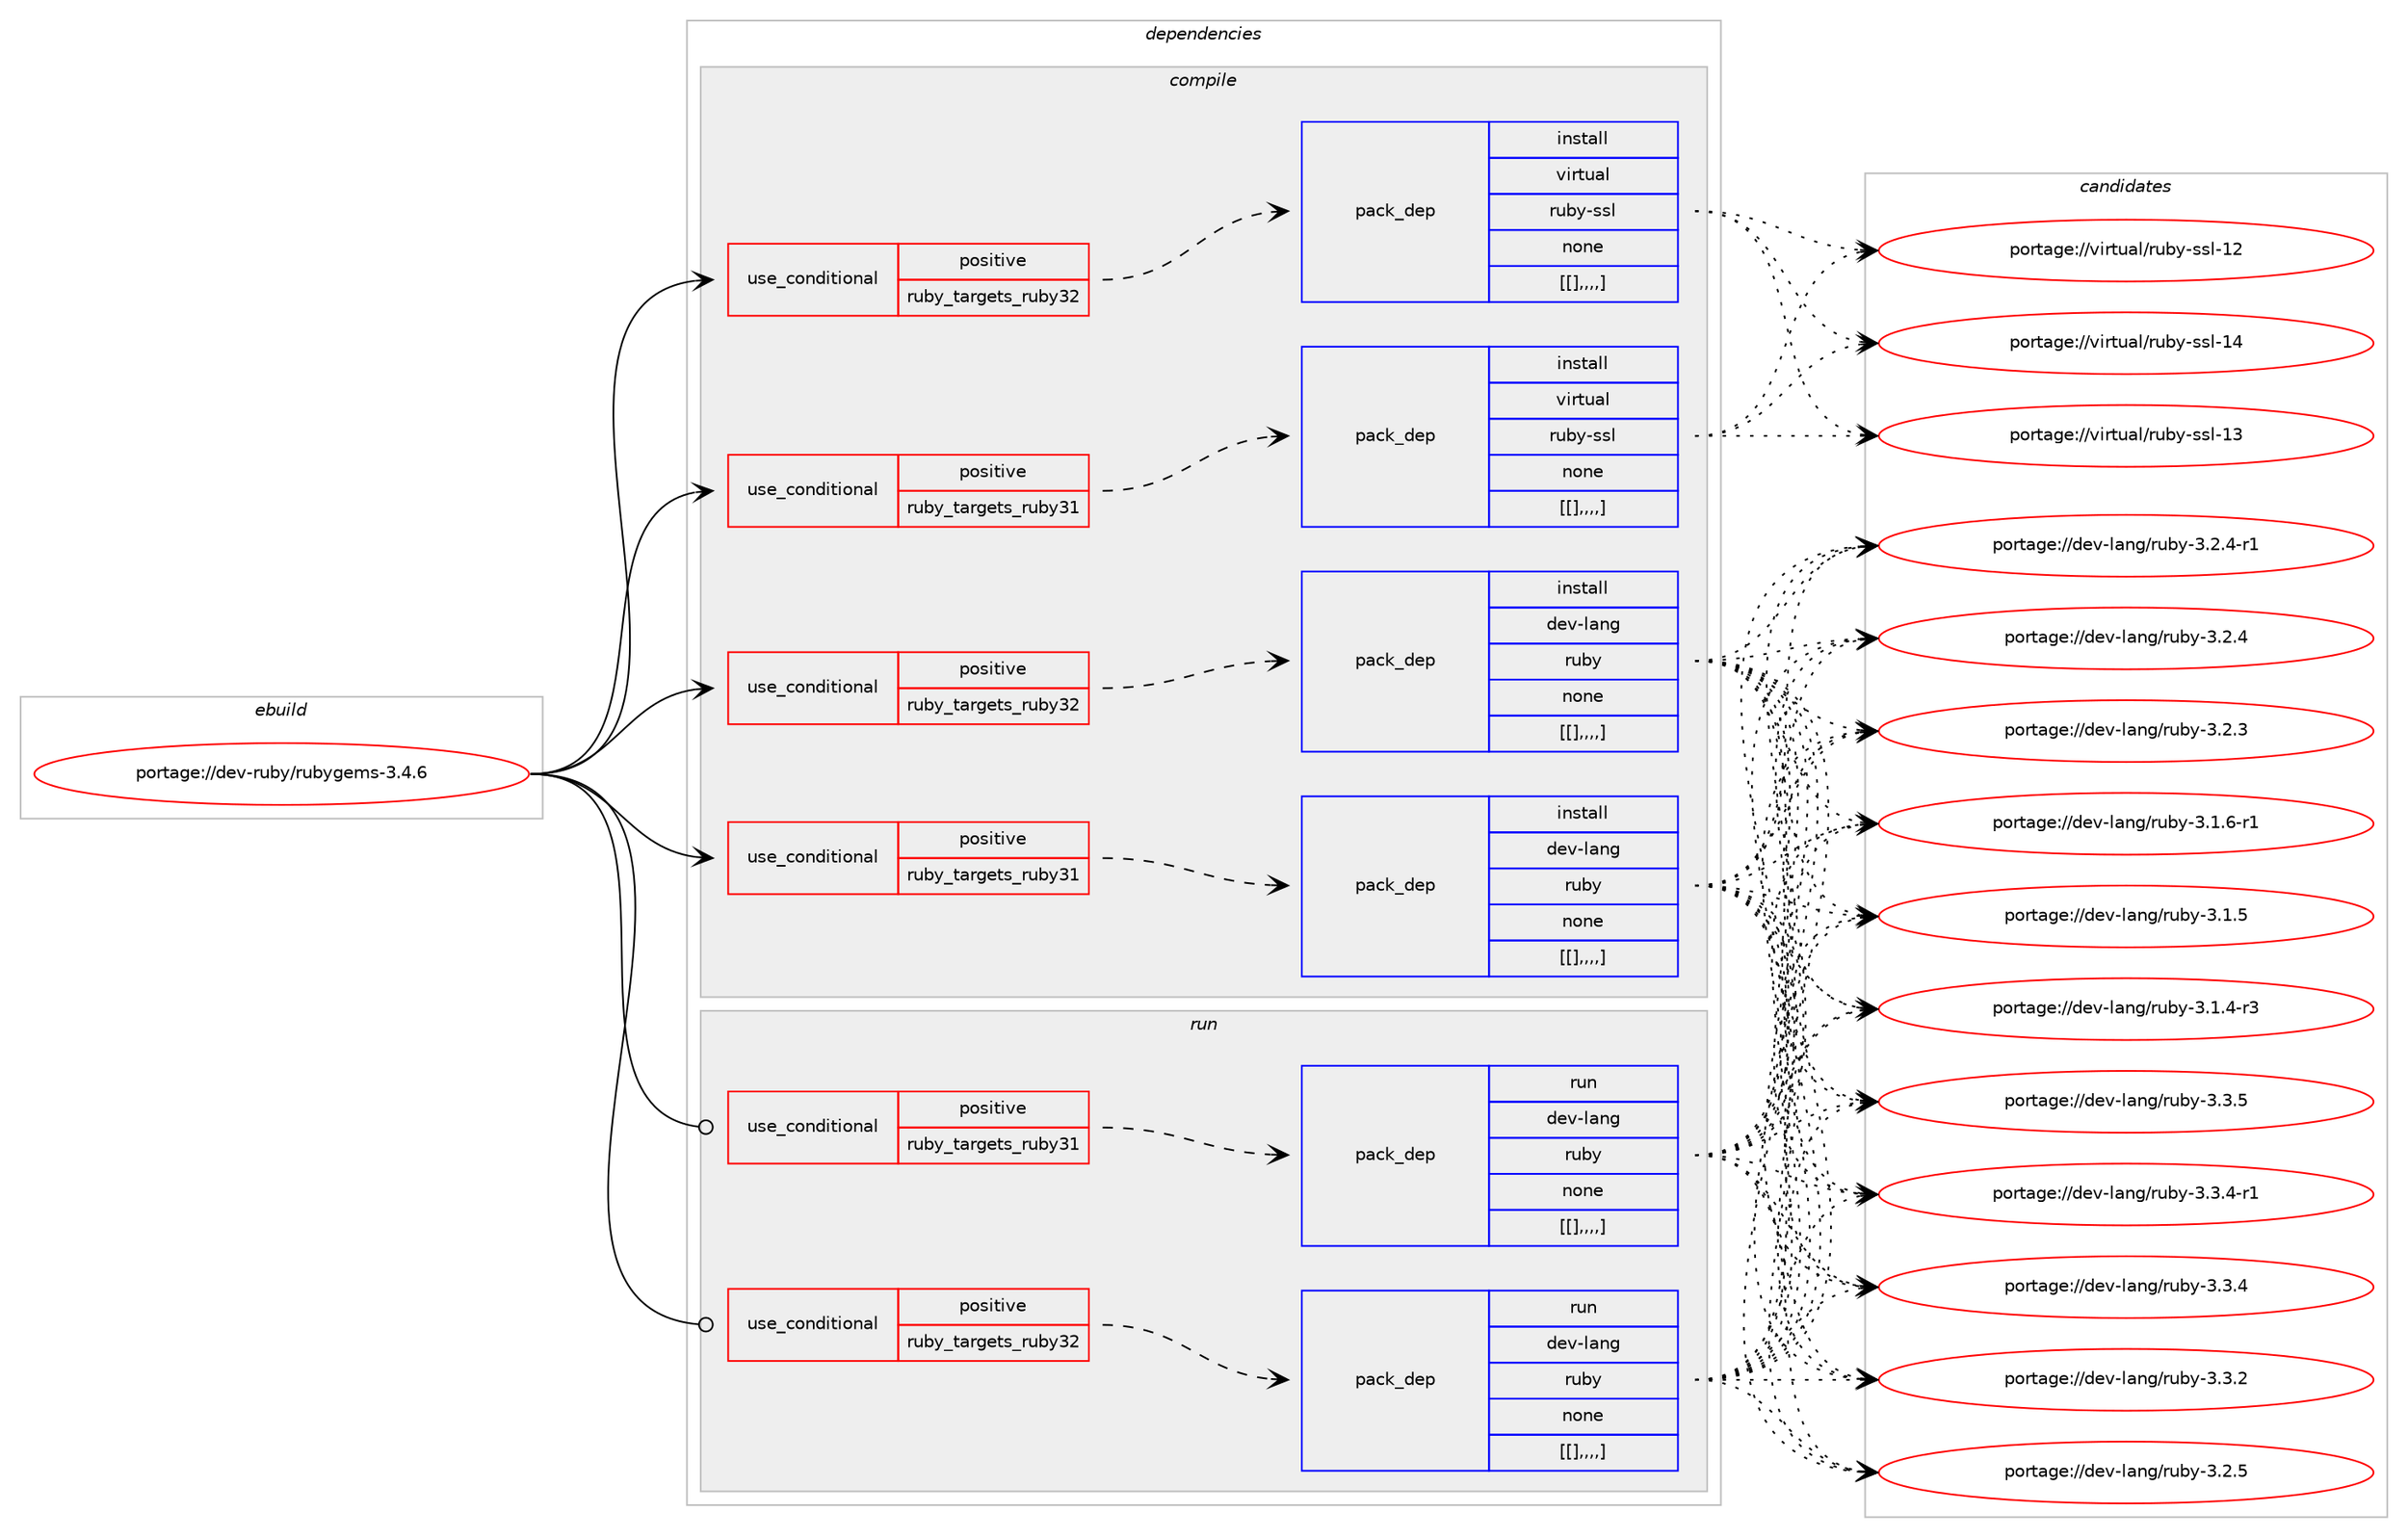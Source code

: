 digraph prolog {

# *************
# Graph options
# *************

newrank=true;
concentrate=true;
compound=true;
graph [rankdir=LR,fontname=Helvetica,fontsize=10,ranksep=1.5];#, ranksep=2.5, nodesep=0.2];
edge  [arrowhead=vee];
node  [fontname=Helvetica,fontsize=10];

# **********
# The ebuild
# **********

subgraph cluster_leftcol {
color=gray;
label=<<i>ebuild</i>>;
id [label="portage://dev-ruby/rubygems-3.4.6", color=red, width=4, href="../dev-ruby/rubygems-3.4.6.svg"];
}

# ****************
# The dependencies
# ****************

subgraph cluster_midcol {
color=gray;
label=<<i>dependencies</i>>;
subgraph cluster_compile {
fillcolor="#eeeeee";
style=filled;
label=<<i>compile</i>>;
subgraph cond57530 {
dependency205227 [label=<<TABLE BORDER="0" CELLBORDER="1" CELLSPACING="0" CELLPADDING="4"><TR><TD ROWSPAN="3" CELLPADDING="10">use_conditional</TD></TR><TR><TD>positive</TD></TR><TR><TD>ruby_targets_ruby31</TD></TR></TABLE>>, shape=none, color=red];
subgraph pack146320 {
dependency205228 [label=<<TABLE BORDER="0" CELLBORDER="1" CELLSPACING="0" CELLPADDING="4" WIDTH="220"><TR><TD ROWSPAN="6" CELLPADDING="30">pack_dep</TD></TR><TR><TD WIDTH="110">install</TD></TR><TR><TD>dev-lang</TD></TR><TR><TD>ruby</TD></TR><TR><TD>none</TD></TR><TR><TD>[[],,,,]</TD></TR></TABLE>>, shape=none, color=blue];
}
dependency205227:e -> dependency205228:w [weight=20,style="dashed",arrowhead="vee"];
}
id:e -> dependency205227:w [weight=20,style="solid",arrowhead="vee"];
subgraph cond57531 {
dependency205229 [label=<<TABLE BORDER="0" CELLBORDER="1" CELLSPACING="0" CELLPADDING="4"><TR><TD ROWSPAN="3" CELLPADDING="10">use_conditional</TD></TR><TR><TD>positive</TD></TR><TR><TD>ruby_targets_ruby31</TD></TR></TABLE>>, shape=none, color=red];
subgraph pack146321 {
dependency205230 [label=<<TABLE BORDER="0" CELLBORDER="1" CELLSPACING="0" CELLPADDING="4" WIDTH="220"><TR><TD ROWSPAN="6" CELLPADDING="30">pack_dep</TD></TR><TR><TD WIDTH="110">install</TD></TR><TR><TD>virtual</TD></TR><TR><TD>ruby-ssl</TD></TR><TR><TD>none</TD></TR><TR><TD>[[],,,,]</TD></TR></TABLE>>, shape=none, color=blue];
}
dependency205229:e -> dependency205230:w [weight=20,style="dashed",arrowhead="vee"];
}
id:e -> dependency205229:w [weight=20,style="solid",arrowhead="vee"];
subgraph cond57532 {
dependency205231 [label=<<TABLE BORDER="0" CELLBORDER="1" CELLSPACING="0" CELLPADDING="4"><TR><TD ROWSPAN="3" CELLPADDING="10">use_conditional</TD></TR><TR><TD>positive</TD></TR><TR><TD>ruby_targets_ruby32</TD></TR></TABLE>>, shape=none, color=red];
subgraph pack146322 {
dependency205232 [label=<<TABLE BORDER="0" CELLBORDER="1" CELLSPACING="0" CELLPADDING="4" WIDTH="220"><TR><TD ROWSPAN="6" CELLPADDING="30">pack_dep</TD></TR><TR><TD WIDTH="110">install</TD></TR><TR><TD>dev-lang</TD></TR><TR><TD>ruby</TD></TR><TR><TD>none</TD></TR><TR><TD>[[],,,,]</TD></TR></TABLE>>, shape=none, color=blue];
}
dependency205231:e -> dependency205232:w [weight=20,style="dashed",arrowhead="vee"];
}
id:e -> dependency205231:w [weight=20,style="solid",arrowhead="vee"];
subgraph cond57533 {
dependency205233 [label=<<TABLE BORDER="0" CELLBORDER="1" CELLSPACING="0" CELLPADDING="4"><TR><TD ROWSPAN="3" CELLPADDING="10">use_conditional</TD></TR><TR><TD>positive</TD></TR><TR><TD>ruby_targets_ruby32</TD></TR></TABLE>>, shape=none, color=red];
subgraph pack146323 {
dependency205234 [label=<<TABLE BORDER="0" CELLBORDER="1" CELLSPACING="0" CELLPADDING="4" WIDTH="220"><TR><TD ROWSPAN="6" CELLPADDING="30">pack_dep</TD></TR><TR><TD WIDTH="110">install</TD></TR><TR><TD>virtual</TD></TR><TR><TD>ruby-ssl</TD></TR><TR><TD>none</TD></TR><TR><TD>[[],,,,]</TD></TR></TABLE>>, shape=none, color=blue];
}
dependency205233:e -> dependency205234:w [weight=20,style="dashed",arrowhead="vee"];
}
id:e -> dependency205233:w [weight=20,style="solid",arrowhead="vee"];
}
subgraph cluster_compileandrun {
fillcolor="#eeeeee";
style=filled;
label=<<i>compile and run</i>>;
}
subgraph cluster_run {
fillcolor="#eeeeee";
style=filled;
label=<<i>run</i>>;
subgraph cond57534 {
dependency205235 [label=<<TABLE BORDER="0" CELLBORDER="1" CELLSPACING="0" CELLPADDING="4"><TR><TD ROWSPAN="3" CELLPADDING="10">use_conditional</TD></TR><TR><TD>positive</TD></TR><TR><TD>ruby_targets_ruby31</TD></TR></TABLE>>, shape=none, color=red];
subgraph pack146324 {
dependency205236 [label=<<TABLE BORDER="0" CELLBORDER="1" CELLSPACING="0" CELLPADDING="4" WIDTH="220"><TR><TD ROWSPAN="6" CELLPADDING="30">pack_dep</TD></TR><TR><TD WIDTH="110">run</TD></TR><TR><TD>dev-lang</TD></TR><TR><TD>ruby</TD></TR><TR><TD>none</TD></TR><TR><TD>[[],,,,]</TD></TR></TABLE>>, shape=none, color=blue];
}
dependency205235:e -> dependency205236:w [weight=20,style="dashed",arrowhead="vee"];
}
id:e -> dependency205235:w [weight=20,style="solid",arrowhead="odot"];
subgraph cond57535 {
dependency205237 [label=<<TABLE BORDER="0" CELLBORDER="1" CELLSPACING="0" CELLPADDING="4"><TR><TD ROWSPAN="3" CELLPADDING="10">use_conditional</TD></TR><TR><TD>positive</TD></TR><TR><TD>ruby_targets_ruby32</TD></TR></TABLE>>, shape=none, color=red];
subgraph pack146325 {
dependency205238 [label=<<TABLE BORDER="0" CELLBORDER="1" CELLSPACING="0" CELLPADDING="4" WIDTH="220"><TR><TD ROWSPAN="6" CELLPADDING="30">pack_dep</TD></TR><TR><TD WIDTH="110">run</TD></TR><TR><TD>dev-lang</TD></TR><TR><TD>ruby</TD></TR><TR><TD>none</TD></TR><TR><TD>[[],,,,]</TD></TR></TABLE>>, shape=none, color=blue];
}
dependency205237:e -> dependency205238:w [weight=20,style="dashed",arrowhead="vee"];
}
id:e -> dependency205237:w [weight=20,style="solid",arrowhead="odot"];
}
}

# **************
# The candidates
# **************

subgraph cluster_choices {
rank=same;
color=gray;
label=<<i>candidates</i>>;

subgraph choice146320 {
color=black;
nodesep=1;
choice10010111845108971101034711411798121455146514653 [label="portage://dev-lang/ruby-3.3.5", color=red, width=4,href="../dev-lang/ruby-3.3.5.svg"];
choice100101118451089711010347114117981214551465146524511449 [label="portage://dev-lang/ruby-3.3.4-r1", color=red, width=4,href="../dev-lang/ruby-3.3.4-r1.svg"];
choice10010111845108971101034711411798121455146514652 [label="portage://dev-lang/ruby-3.3.4", color=red, width=4,href="../dev-lang/ruby-3.3.4.svg"];
choice10010111845108971101034711411798121455146514650 [label="portage://dev-lang/ruby-3.3.2", color=red, width=4,href="../dev-lang/ruby-3.3.2.svg"];
choice10010111845108971101034711411798121455146504653 [label="portage://dev-lang/ruby-3.2.5", color=red, width=4,href="../dev-lang/ruby-3.2.5.svg"];
choice100101118451089711010347114117981214551465046524511449 [label="portage://dev-lang/ruby-3.2.4-r1", color=red, width=4,href="../dev-lang/ruby-3.2.4-r1.svg"];
choice10010111845108971101034711411798121455146504652 [label="portage://dev-lang/ruby-3.2.4", color=red, width=4,href="../dev-lang/ruby-3.2.4.svg"];
choice10010111845108971101034711411798121455146504651 [label="portage://dev-lang/ruby-3.2.3", color=red, width=4,href="../dev-lang/ruby-3.2.3.svg"];
choice100101118451089711010347114117981214551464946544511449 [label="portage://dev-lang/ruby-3.1.6-r1", color=red, width=4,href="../dev-lang/ruby-3.1.6-r1.svg"];
choice10010111845108971101034711411798121455146494653 [label="portage://dev-lang/ruby-3.1.5", color=red, width=4,href="../dev-lang/ruby-3.1.5.svg"];
choice100101118451089711010347114117981214551464946524511451 [label="portage://dev-lang/ruby-3.1.4-r3", color=red, width=4,href="../dev-lang/ruby-3.1.4-r3.svg"];
dependency205228:e -> choice10010111845108971101034711411798121455146514653:w [style=dotted,weight="100"];
dependency205228:e -> choice100101118451089711010347114117981214551465146524511449:w [style=dotted,weight="100"];
dependency205228:e -> choice10010111845108971101034711411798121455146514652:w [style=dotted,weight="100"];
dependency205228:e -> choice10010111845108971101034711411798121455146514650:w [style=dotted,weight="100"];
dependency205228:e -> choice10010111845108971101034711411798121455146504653:w [style=dotted,weight="100"];
dependency205228:e -> choice100101118451089711010347114117981214551465046524511449:w [style=dotted,weight="100"];
dependency205228:e -> choice10010111845108971101034711411798121455146504652:w [style=dotted,weight="100"];
dependency205228:e -> choice10010111845108971101034711411798121455146504651:w [style=dotted,weight="100"];
dependency205228:e -> choice100101118451089711010347114117981214551464946544511449:w [style=dotted,weight="100"];
dependency205228:e -> choice10010111845108971101034711411798121455146494653:w [style=dotted,weight="100"];
dependency205228:e -> choice100101118451089711010347114117981214551464946524511451:w [style=dotted,weight="100"];
}
subgraph choice146321 {
color=black;
nodesep=1;
choice11810511411611797108471141179812145115115108454952 [label="portage://virtual/ruby-ssl-14", color=red, width=4,href="../virtual/ruby-ssl-14.svg"];
choice11810511411611797108471141179812145115115108454951 [label="portage://virtual/ruby-ssl-13", color=red, width=4,href="../virtual/ruby-ssl-13.svg"];
choice11810511411611797108471141179812145115115108454950 [label="portage://virtual/ruby-ssl-12", color=red, width=4,href="../virtual/ruby-ssl-12.svg"];
dependency205230:e -> choice11810511411611797108471141179812145115115108454952:w [style=dotted,weight="100"];
dependency205230:e -> choice11810511411611797108471141179812145115115108454951:w [style=dotted,weight="100"];
dependency205230:e -> choice11810511411611797108471141179812145115115108454950:w [style=dotted,weight="100"];
}
subgraph choice146322 {
color=black;
nodesep=1;
choice10010111845108971101034711411798121455146514653 [label="portage://dev-lang/ruby-3.3.5", color=red, width=4,href="../dev-lang/ruby-3.3.5.svg"];
choice100101118451089711010347114117981214551465146524511449 [label="portage://dev-lang/ruby-3.3.4-r1", color=red, width=4,href="../dev-lang/ruby-3.3.4-r1.svg"];
choice10010111845108971101034711411798121455146514652 [label="portage://dev-lang/ruby-3.3.4", color=red, width=4,href="../dev-lang/ruby-3.3.4.svg"];
choice10010111845108971101034711411798121455146514650 [label="portage://dev-lang/ruby-3.3.2", color=red, width=4,href="../dev-lang/ruby-3.3.2.svg"];
choice10010111845108971101034711411798121455146504653 [label="portage://dev-lang/ruby-3.2.5", color=red, width=4,href="../dev-lang/ruby-3.2.5.svg"];
choice100101118451089711010347114117981214551465046524511449 [label="portage://dev-lang/ruby-3.2.4-r1", color=red, width=4,href="../dev-lang/ruby-3.2.4-r1.svg"];
choice10010111845108971101034711411798121455146504652 [label="portage://dev-lang/ruby-3.2.4", color=red, width=4,href="../dev-lang/ruby-3.2.4.svg"];
choice10010111845108971101034711411798121455146504651 [label="portage://dev-lang/ruby-3.2.3", color=red, width=4,href="../dev-lang/ruby-3.2.3.svg"];
choice100101118451089711010347114117981214551464946544511449 [label="portage://dev-lang/ruby-3.1.6-r1", color=red, width=4,href="../dev-lang/ruby-3.1.6-r1.svg"];
choice10010111845108971101034711411798121455146494653 [label="portage://dev-lang/ruby-3.1.5", color=red, width=4,href="../dev-lang/ruby-3.1.5.svg"];
choice100101118451089711010347114117981214551464946524511451 [label="portage://dev-lang/ruby-3.1.4-r3", color=red, width=4,href="../dev-lang/ruby-3.1.4-r3.svg"];
dependency205232:e -> choice10010111845108971101034711411798121455146514653:w [style=dotted,weight="100"];
dependency205232:e -> choice100101118451089711010347114117981214551465146524511449:w [style=dotted,weight="100"];
dependency205232:e -> choice10010111845108971101034711411798121455146514652:w [style=dotted,weight="100"];
dependency205232:e -> choice10010111845108971101034711411798121455146514650:w [style=dotted,weight="100"];
dependency205232:e -> choice10010111845108971101034711411798121455146504653:w [style=dotted,weight="100"];
dependency205232:e -> choice100101118451089711010347114117981214551465046524511449:w [style=dotted,weight="100"];
dependency205232:e -> choice10010111845108971101034711411798121455146504652:w [style=dotted,weight="100"];
dependency205232:e -> choice10010111845108971101034711411798121455146504651:w [style=dotted,weight="100"];
dependency205232:e -> choice100101118451089711010347114117981214551464946544511449:w [style=dotted,weight="100"];
dependency205232:e -> choice10010111845108971101034711411798121455146494653:w [style=dotted,weight="100"];
dependency205232:e -> choice100101118451089711010347114117981214551464946524511451:w [style=dotted,weight="100"];
}
subgraph choice146323 {
color=black;
nodesep=1;
choice11810511411611797108471141179812145115115108454952 [label="portage://virtual/ruby-ssl-14", color=red, width=4,href="../virtual/ruby-ssl-14.svg"];
choice11810511411611797108471141179812145115115108454951 [label="portage://virtual/ruby-ssl-13", color=red, width=4,href="../virtual/ruby-ssl-13.svg"];
choice11810511411611797108471141179812145115115108454950 [label="portage://virtual/ruby-ssl-12", color=red, width=4,href="../virtual/ruby-ssl-12.svg"];
dependency205234:e -> choice11810511411611797108471141179812145115115108454952:w [style=dotted,weight="100"];
dependency205234:e -> choice11810511411611797108471141179812145115115108454951:w [style=dotted,weight="100"];
dependency205234:e -> choice11810511411611797108471141179812145115115108454950:w [style=dotted,weight="100"];
}
subgraph choice146324 {
color=black;
nodesep=1;
choice10010111845108971101034711411798121455146514653 [label="portage://dev-lang/ruby-3.3.5", color=red, width=4,href="../dev-lang/ruby-3.3.5.svg"];
choice100101118451089711010347114117981214551465146524511449 [label="portage://dev-lang/ruby-3.3.4-r1", color=red, width=4,href="../dev-lang/ruby-3.3.4-r1.svg"];
choice10010111845108971101034711411798121455146514652 [label="portage://dev-lang/ruby-3.3.4", color=red, width=4,href="../dev-lang/ruby-3.3.4.svg"];
choice10010111845108971101034711411798121455146514650 [label="portage://dev-lang/ruby-3.3.2", color=red, width=4,href="../dev-lang/ruby-3.3.2.svg"];
choice10010111845108971101034711411798121455146504653 [label="portage://dev-lang/ruby-3.2.5", color=red, width=4,href="../dev-lang/ruby-3.2.5.svg"];
choice100101118451089711010347114117981214551465046524511449 [label="portage://dev-lang/ruby-3.2.4-r1", color=red, width=4,href="../dev-lang/ruby-3.2.4-r1.svg"];
choice10010111845108971101034711411798121455146504652 [label="portage://dev-lang/ruby-3.2.4", color=red, width=4,href="../dev-lang/ruby-3.2.4.svg"];
choice10010111845108971101034711411798121455146504651 [label="portage://dev-lang/ruby-3.2.3", color=red, width=4,href="../dev-lang/ruby-3.2.3.svg"];
choice100101118451089711010347114117981214551464946544511449 [label="portage://dev-lang/ruby-3.1.6-r1", color=red, width=4,href="../dev-lang/ruby-3.1.6-r1.svg"];
choice10010111845108971101034711411798121455146494653 [label="portage://dev-lang/ruby-3.1.5", color=red, width=4,href="../dev-lang/ruby-3.1.5.svg"];
choice100101118451089711010347114117981214551464946524511451 [label="portage://dev-lang/ruby-3.1.4-r3", color=red, width=4,href="../dev-lang/ruby-3.1.4-r3.svg"];
dependency205236:e -> choice10010111845108971101034711411798121455146514653:w [style=dotted,weight="100"];
dependency205236:e -> choice100101118451089711010347114117981214551465146524511449:w [style=dotted,weight="100"];
dependency205236:e -> choice10010111845108971101034711411798121455146514652:w [style=dotted,weight="100"];
dependency205236:e -> choice10010111845108971101034711411798121455146514650:w [style=dotted,weight="100"];
dependency205236:e -> choice10010111845108971101034711411798121455146504653:w [style=dotted,weight="100"];
dependency205236:e -> choice100101118451089711010347114117981214551465046524511449:w [style=dotted,weight="100"];
dependency205236:e -> choice10010111845108971101034711411798121455146504652:w [style=dotted,weight="100"];
dependency205236:e -> choice10010111845108971101034711411798121455146504651:w [style=dotted,weight="100"];
dependency205236:e -> choice100101118451089711010347114117981214551464946544511449:w [style=dotted,weight="100"];
dependency205236:e -> choice10010111845108971101034711411798121455146494653:w [style=dotted,weight="100"];
dependency205236:e -> choice100101118451089711010347114117981214551464946524511451:w [style=dotted,weight="100"];
}
subgraph choice146325 {
color=black;
nodesep=1;
choice10010111845108971101034711411798121455146514653 [label="portage://dev-lang/ruby-3.3.5", color=red, width=4,href="../dev-lang/ruby-3.3.5.svg"];
choice100101118451089711010347114117981214551465146524511449 [label="portage://dev-lang/ruby-3.3.4-r1", color=red, width=4,href="../dev-lang/ruby-3.3.4-r1.svg"];
choice10010111845108971101034711411798121455146514652 [label="portage://dev-lang/ruby-3.3.4", color=red, width=4,href="../dev-lang/ruby-3.3.4.svg"];
choice10010111845108971101034711411798121455146514650 [label="portage://dev-lang/ruby-3.3.2", color=red, width=4,href="../dev-lang/ruby-3.3.2.svg"];
choice10010111845108971101034711411798121455146504653 [label="portage://dev-lang/ruby-3.2.5", color=red, width=4,href="../dev-lang/ruby-3.2.5.svg"];
choice100101118451089711010347114117981214551465046524511449 [label="portage://dev-lang/ruby-3.2.4-r1", color=red, width=4,href="../dev-lang/ruby-3.2.4-r1.svg"];
choice10010111845108971101034711411798121455146504652 [label="portage://dev-lang/ruby-3.2.4", color=red, width=4,href="../dev-lang/ruby-3.2.4.svg"];
choice10010111845108971101034711411798121455146504651 [label="portage://dev-lang/ruby-3.2.3", color=red, width=4,href="../dev-lang/ruby-3.2.3.svg"];
choice100101118451089711010347114117981214551464946544511449 [label="portage://dev-lang/ruby-3.1.6-r1", color=red, width=4,href="../dev-lang/ruby-3.1.6-r1.svg"];
choice10010111845108971101034711411798121455146494653 [label="portage://dev-lang/ruby-3.1.5", color=red, width=4,href="../dev-lang/ruby-3.1.5.svg"];
choice100101118451089711010347114117981214551464946524511451 [label="portage://dev-lang/ruby-3.1.4-r3", color=red, width=4,href="../dev-lang/ruby-3.1.4-r3.svg"];
dependency205238:e -> choice10010111845108971101034711411798121455146514653:w [style=dotted,weight="100"];
dependency205238:e -> choice100101118451089711010347114117981214551465146524511449:w [style=dotted,weight="100"];
dependency205238:e -> choice10010111845108971101034711411798121455146514652:w [style=dotted,weight="100"];
dependency205238:e -> choice10010111845108971101034711411798121455146514650:w [style=dotted,weight="100"];
dependency205238:e -> choice10010111845108971101034711411798121455146504653:w [style=dotted,weight="100"];
dependency205238:e -> choice100101118451089711010347114117981214551465046524511449:w [style=dotted,weight="100"];
dependency205238:e -> choice10010111845108971101034711411798121455146504652:w [style=dotted,weight="100"];
dependency205238:e -> choice10010111845108971101034711411798121455146504651:w [style=dotted,weight="100"];
dependency205238:e -> choice100101118451089711010347114117981214551464946544511449:w [style=dotted,weight="100"];
dependency205238:e -> choice10010111845108971101034711411798121455146494653:w [style=dotted,weight="100"];
dependency205238:e -> choice100101118451089711010347114117981214551464946524511451:w [style=dotted,weight="100"];
}
}

}

